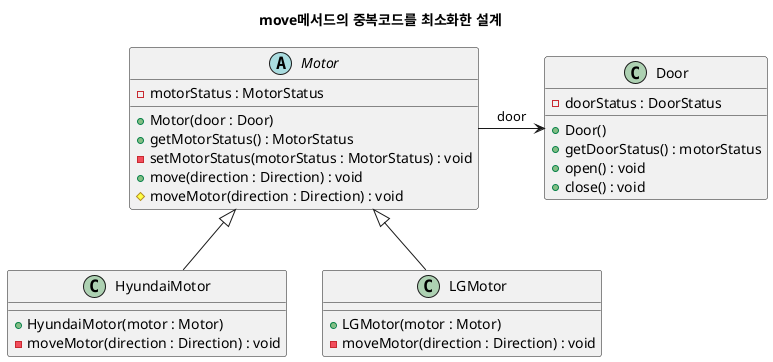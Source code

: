 @startuml

title move메서드의 중복코드를 최소화한 설계

abstract class Motor {
    - motorStatus : MotorStatus
    + Motor(door : Door)
    + getMotorStatus() : MotorStatus
    - setMotorStatus(motorStatus : MotorStatus) : void
    + move(direction : Direction) : void
    # moveMotor(direction : Direction) : void
}

class Door {
    - doorStatus : DoorStatus
    + Door()
    + getDoorStatus() : motorStatus
    + open() : void
    + close() : void
}

class HyundaiMotor {
    + HyundaiMotor(motor : Motor)
    - moveMotor(direction : Direction) : void
}

class LGMotor {
    + LGMotor(motor : Motor)
    - moveMotor(direction : Direction) : void
}


Motor -> Door : door
Motor <|-- HyundaiMotor
Motor <|-- LGMotor

@enduml